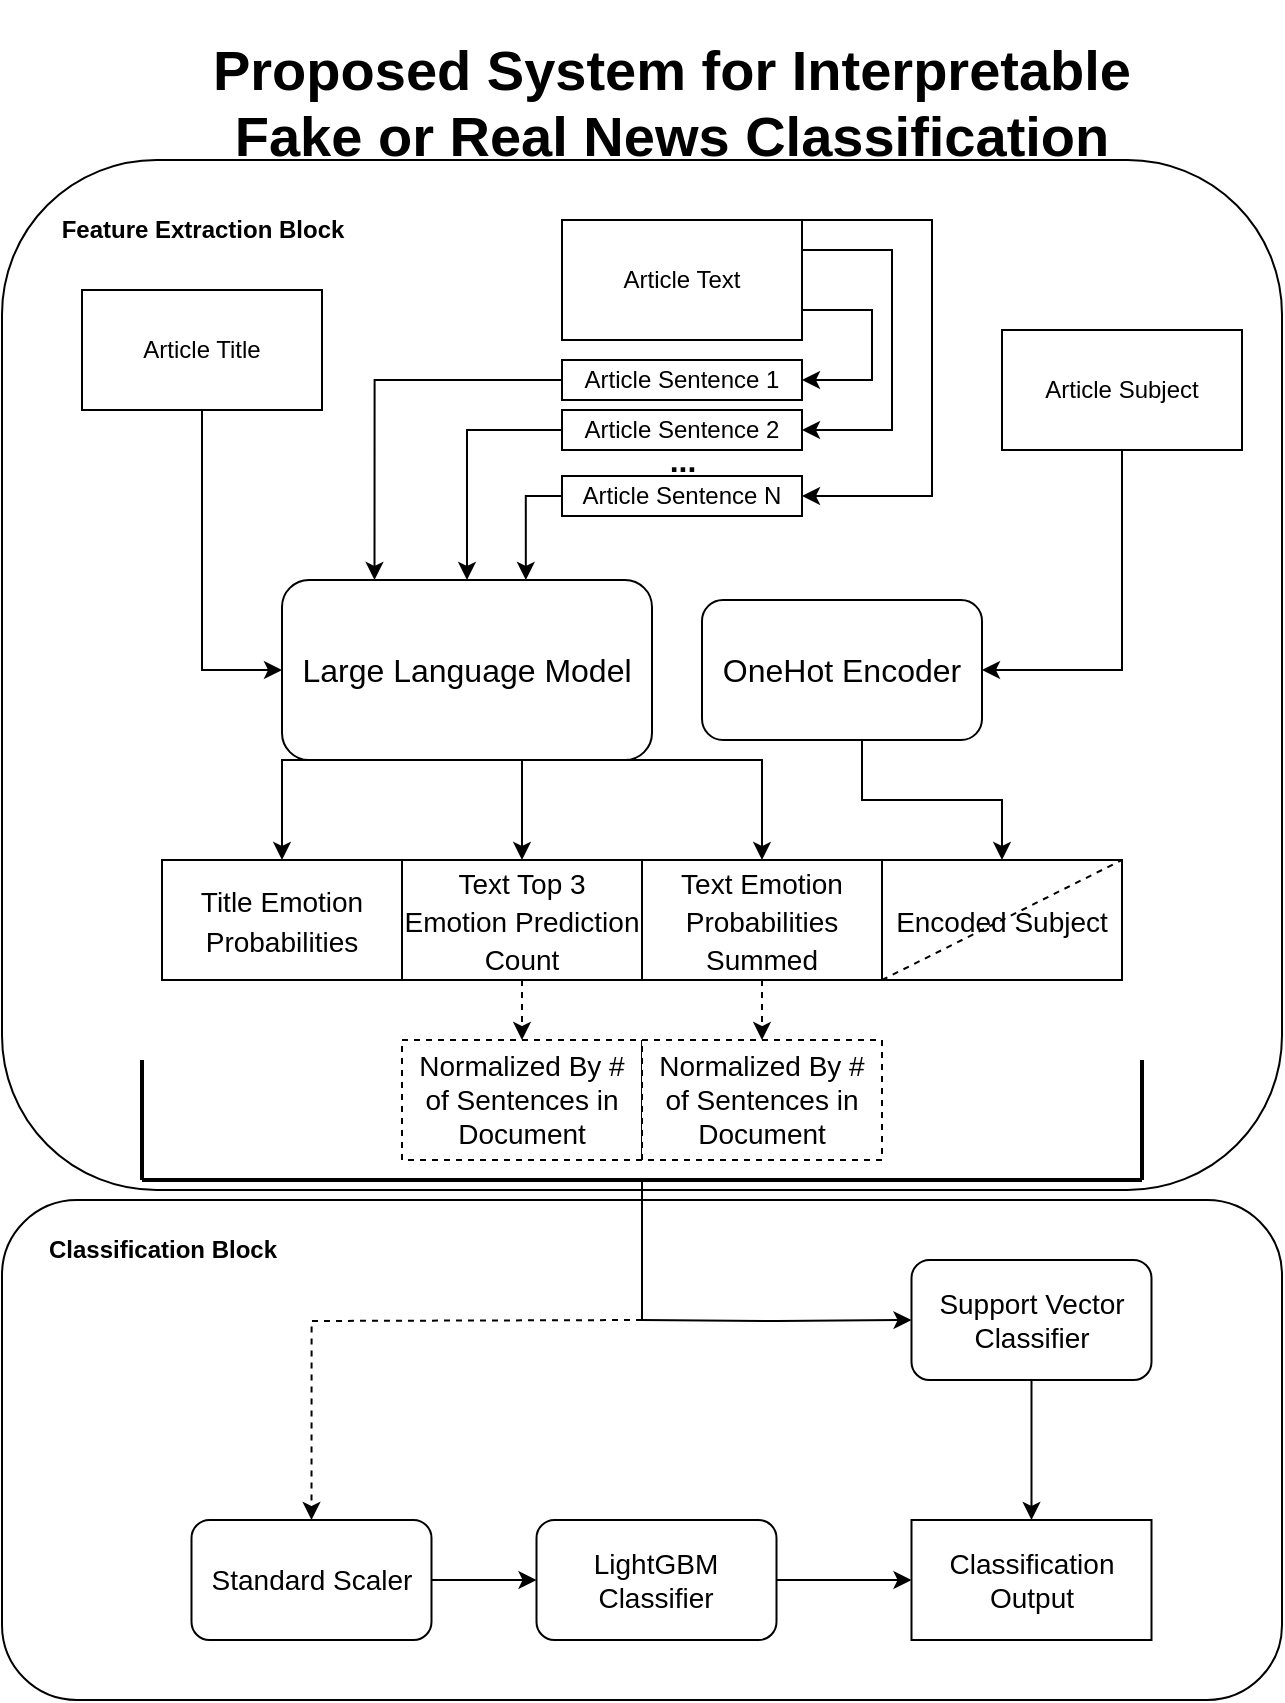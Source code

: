 <mxfile version="20.2.3" type="device"><diagram id="6BBlHYvzgfloFiPtOrrG" name="Page-1"><mxGraphModel dx="1422" dy="2046" grid="1" gridSize="10" guides="1" tooltips="1" connect="1" arrows="1" fold="1" page="1" pageScale="1" pageWidth="850" pageHeight="1100" math="0" shadow="0"><root><mxCell id="0"/><mxCell id="1" parent="0"/><mxCell id="5zwApeU7s-5aV4fZwBgi-12" style="edgeStyle=orthogonalEdgeStyle;rounded=0;orthogonalLoop=1;jettySize=auto;html=1;exitX=0.5;exitY=1;exitDx=0;exitDy=0;entryX=0;entryY=0.5;entryDx=0;entryDy=0;fontSize=16;" parent="1" source="5zwApeU7s-5aV4fZwBgi-1" target="5zwApeU7s-5aV4fZwBgi-11" edge="1"><mxGeometry relative="1" as="geometry"/></mxCell><mxCell id="5zwApeU7s-5aV4fZwBgi-1" value="Article Title" style="rounded=0;whiteSpace=wrap;html=1;" parent="1" vertex="1"><mxGeometry x="130" y="135" width="120" height="60" as="geometry"/></mxCell><mxCell id="5zwApeU7s-5aV4fZwBgi-8" style="edgeStyle=orthogonalEdgeStyle;rounded=0;orthogonalLoop=1;jettySize=auto;html=1;exitX=1;exitY=0;exitDx=0;exitDy=0;entryX=1;entryY=0.5;entryDx=0;entryDy=0;fontSize=16;" parent="1" source="5zwApeU7s-5aV4fZwBgi-2" target="5zwApeU7s-5aV4fZwBgi-6" edge="1"><mxGeometry relative="1" as="geometry"><Array as="points"><mxPoint x="555" y="100"/><mxPoint x="555" y="238"/></Array></mxGeometry></mxCell><mxCell id="5zwApeU7s-5aV4fZwBgi-9" style="edgeStyle=orthogonalEdgeStyle;rounded=0;orthogonalLoop=1;jettySize=auto;html=1;exitX=1;exitY=0.25;exitDx=0;exitDy=0;entryX=1;entryY=0.5;entryDx=0;entryDy=0;fontSize=16;" parent="1" source="5zwApeU7s-5aV4fZwBgi-2" target="5zwApeU7s-5aV4fZwBgi-4" edge="1"><mxGeometry relative="1" as="geometry"><Array as="points"><mxPoint x="535" y="115"/><mxPoint x="535" y="205"/></Array></mxGeometry></mxCell><mxCell id="5zwApeU7s-5aV4fZwBgi-10" style="edgeStyle=orthogonalEdgeStyle;rounded=0;orthogonalLoop=1;jettySize=auto;html=1;exitX=1;exitY=0.75;exitDx=0;exitDy=0;entryX=1;entryY=0.5;entryDx=0;entryDy=0;fontSize=16;" parent="1" source="5zwApeU7s-5aV4fZwBgi-2" target="5zwApeU7s-5aV4fZwBgi-3" edge="1"><mxGeometry relative="1" as="geometry"><Array as="points"><mxPoint x="525" y="145"/><mxPoint x="525" y="180"/></Array></mxGeometry></mxCell><mxCell id="5zwApeU7s-5aV4fZwBgi-2" value="&lt;div&gt;Article Text&lt;/div&gt;" style="rounded=0;whiteSpace=wrap;html=1;" parent="1" vertex="1"><mxGeometry x="370" y="100" width="120" height="60" as="geometry"/></mxCell><mxCell id="5zwApeU7s-5aV4fZwBgi-13" style="edgeStyle=orthogonalEdgeStyle;rounded=0;orthogonalLoop=1;jettySize=auto;html=1;exitX=0;exitY=0.5;exitDx=0;exitDy=0;entryX=0.25;entryY=0;entryDx=0;entryDy=0;fontSize=16;" parent="1" source="5zwApeU7s-5aV4fZwBgi-3" target="5zwApeU7s-5aV4fZwBgi-11" edge="1"><mxGeometry relative="1" as="geometry"/></mxCell><mxCell id="5zwApeU7s-5aV4fZwBgi-3" value="Article Sentence 1" style="rounded=0;whiteSpace=wrap;html=1;" parent="1" vertex="1"><mxGeometry x="370" y="170" width="120" height="20" as="geometry"/></mxCell><mxCell id="5zwApeU7s-5aV4fZwBgi-14" style="edgeStyle=orthogonalEdgeStyle;rounded=0;orthogonalLoop=1;jettySize=auto;html=1;exitX=0;exitY=0.5;exitDx=0;exitDy=0;entryX=0.5;entryY=0;entryDx=0;entryDy=0;fontSize=16;" parent="1" source="5zwApeU7s-5aV4fZwBgi-4" target="5zwApeU7s-5aV4fZwBgi-11" edge="1"><mxGeometry relative="1" as="geometry"/></mxCell><mxCell id="5zwApeU7s-5aV4fZwBgi-4" value="Article Sentence 2" style="rounded=0;whiteSpace=wrap;html=1;" parent="1" vertex="1"><mxGeometry x="370" y="195" width="120" height="20" as="geometry"/></mxCell><mxCell id="5zwApeU7s-5aV4fZwBgi-5" value="&lt;font style=&quot;font-size: 16px;&quot;&gt;&lt;b&gt;...&lt;/b&gt;&lt;/font&gt;" style="text;html=1;align=center;verticalAlign=middle;resizable=0;points=[];autosize=1;strokeColor=none;fillColor=none;" parent="1" vertex="1"><mxGeometry x="410" y="205" width="40" height="30" as="geometry"/></mxCell><mxCell id="5zwApeU7s-5aV4fZwBgi-46" style="edgeStyle=orthogonalEdgeStyle;rounded=0;orthogonalLoop=1;jettySize=auto;html=1;exitX=0;exitY=0.5;exitDx=0;exitDy=0;entryX=0.659;entryY=0;entryDx=0;entryDy=0;entryPerimeter=0;fontSize=14;" parent="1" source="5zwApeU7s-5aV4fZwBgi-6" target="5zwApeU7s-5aV4fZwBgi-11" edge="1"><mxGeometry relative="1" as="geometry"><Array as="points"><mxPoint x="352" y="238"/></Array></mxGeometry></mxCell><mxCell id="5zwApeU7s-5aV4fZwBgi-6" value="Article Sentence N" style="rounded=0;whiteSpace=wrap;html=1;" parent="1" vertex="1"><mxGeometry x="370" y="228" width="120" height="20" as="geometry"/></mxCell><mxCell id="5zwApeU7s-5aV4fZwBgi-19" style="edgeStyle=orthogonalEdgeStyle;rounded=0;orthogonalLoop=1;jettySize=auto;html=1;exitX=0.5;exitY=1;exitDx=0;exitDy=0;entryX=0.5;entryY=0;entryDx=0;entryDy=0;fontSize=16;" parent="1" source="5zwApeU7s-5aV4fZwBgi-11" target="5zwApeU7s-5aV4fZwBgi-18" edge="1"><mxGeometry relative="1" as="geometry"><Array as="points"><mxPoint x="350" y="370"/></Array></mxGeometry></mxCell><mxCell id="5zwApeU7s-5aV4fZwBgi-21" style="edgeStyle=orthogonalEdgeStyle;rounded=0;orthogonalLoop=1;jettySize=auto;html=1;exitX=0.25;exitY=1;exitDx=0;exitDy=0;entryX=0.5;entryY=0;entryDx=0;entryDy=0;fontSize=16;" parent="1" source="5zwApeU7s-5aV4fZwBgi-11" target="5zwApeU7s-5aV4fZwBgi-16" edge="1"><mxGeometry relative="1" as="geometry"><Array as="points"><mxPoint x="230" y="370"/></Array></mxGeometry></mxCell><mxCell id="5zwApeU7s-5aV4fZwBgi-23" style="edgeStyle=orthogonalEdgeStyle;rounded=0;orthogonalLoop=1;jettySize=auto;html=1;exitX=0.75;exitY=1;exitDx=0;exitDy=0;entryX=0.5;entryY=0;entryDx=0;entryDy=0;fontSize=16;" parent="1" source="5zwApeU7s-5aV4fZwBgi-11" target="5zwApeU7s-5aV4fZwBgi-20" edge="1"><mxGeometry relative="1" as="geometry"><Array as="points"><mxPoint x="470" y="370"/></Array></mxGeometry></mxCell><mxCell id="5zwApeU7s-5aV4fZwBgi-11" value="Large Language Model" style="rounded=1;whiteSpace=wrap;html=1;fontSize=16;" parent="1" vertex="1"><mxGeometry x="230" y="280" width="185" height="90" as="geometry"/></mxCell><mxCell id="5zwApeU7s-5aV4fZwBgi-16" value="&lt;font style=&quot;font-size: 14px;&quot;&gt;Title Emotion Probabilities&lt;/font&gt;" style="rounded=0;whiteSpace=wrap;html=1;fontSize=16;" parent="1" vertex="1"><mxGeometry x="170" y="420" width="120" height="60" as="geometry"/></mxCell><mxCell id="5zwApeU7s-5aV4fZwBgi-42" style="edgeStyle=orthogonalEdgeStyle;rounded=0;orthogonalLoop=1;jettySize=auto;html=1;exitX=0.5;exitY=1;exitDx=0;exitDy=0;entryX=0.5;entryY=0;entryDx=0;entryDy=0;fontSize=14;dashed=1;" parent="1" source="5zwApeU7s-5aV4fZwBgi-18" target="5zwApeU7s-5aV4fZwBgi-35" edge="1"><mxGeometry relative="1" as="geometry"/></mxCell><mxCell id="5zwApeU7s-5aV4fZwBgi-18" value="&lt;font style=&quot;font-size: 14px;&quot;&gt;Text Top 3 Emotion Prediction Count &lt;br&gt;&lt;/font&gt;" style="rounded=0;whiteSpace=wrap;html=1;fontSize=16;" parent="1" vertex="1"><mxGeometry x="290" y="420" width="120" height="60" as="geometry"/></mxCell><mxCell id="5zwApeU7s-5aV4fZwBgi-43" style="edgeStyle=orthogonalEdgeStyle;rounded=0;orthogonalLoop=1;jettySize=auto;html=1;exitX=0.5;exitY=1;exitDx=0;exitDy=0;entryX=0.5;entryY=0;entryDx=0;entryDy=0;fontSize=14;dashed=1;" parent="1" source="5zwApeU7s-5aV4fZwBgi-20" target="5zwApeU7s-5aV4fZwBgi-36" edge="1"><mxGeometry relative="1" as="geometry"/></mxCell><mxCell id="5zwApeU7s-5aV4fZwBgi-20" value="&lt;font style=&quot;font-size: 14px;&quot;&gt;Text Emotion Probabilities Summed&lt;br&gt;&lt;/font&gt;" style="rounded=0;whiteSpace=wrap;html=1;fontSize=16;" parent="1" vertex="1"><mxGeometry x="410" y="420" width="120" height="60" as="geometry"/></mxCell><mxCell id="5zwApeU7s-5aV4fZwBgi-22" value="&lt;font style=&quot;font-size: 14px;&quot;&gt;Encoded Subject&lt;/font&gt;" style="rounded=0;whiteSpace=wrap;html=1;fontSize=16;" parent="1" vertex="1"><mxGeometry x="530" y="420" width="120" height="60" as="geometry"/></mxCell><mxCell id="5zwApeU7s-5aV4fZwBgi-27" style="edgeStyle=orthogonalEdgeStyle;rounded=0;orthogonalLoop=1;jettySize=auto;html=1;exitX=0.5;exitY=1;exitDx=0;exitDy=0;entryX=1;entryY=0.5;entryDx=0;entryDy=0;fontSize=16;" parent="1" source="5zwApeU7s-5aV4fZwBgi-24" target="5zwApeU7s-5aV4fZwBgi-25" edge="1"><mxGeometry relative="1" as="geometry"/></mxCell><mxCell id="5zwApeU7s-5aV4fZwBgi-24" value="Article Subject" style="rounded=0;whiteSpace=wrap;html=1;" parent="1" vertex="1"><mxGeometry x="590" y="155" width="120" height="60" as="geometry"/></mxCell><mxCell id="5zwApeU7s-5aV4fZwBgi-26" style="edgeStyle=orthogonalEdgeStyle;rounded=0;orthogonalLoop=1;jettySize=auto;html=1;exitX=0.5;exitY=1;exitDx=0;exitDy=0;entryX=0.5;entryY=0;entryDx=0;entryDy=0;fontSize=16;" parent="1" source="5zwApeU7s-5aV4fZwBgi-25" target="5zwApeU7s-5aV4fZwBgi-22" edge="1"><mxGeometry relative="1" as="geometry"><Array as="points"><mxPoint x="520" y="390"/><mxPoint x="590" y="390"/></Array></mxGeometry></mxCell><mxCell id="5zwApeU7s-5aV4fZwBgi-25" value="OneHot Encoder" style="rounded=1;whiteSpace=wrap;html=1;fontSize=16;" parent="1" vertex="1"><mxGeometry x="440" y="290" width="140" height="70" as="geometry"/></mxCell><mxCell id="5zwApeU7s-5aV4fZwBgi-30" style="edgeStyle=orthogonalEdgeStyle;rounded=0;orthogonalLoop=1;jettySize=auto;html=1;exitX=1;exitY=0.5;exitDx=0;exitDy=0;entryX=0;entryY=0.5;entryDx=0;entryDy=0;fontSize=14;" parent="1" source="5zwApeU7s-5aV4fZwBgi-28" target="5zwApeU7s-5aV4fZwBgi-29" edge="1"><mxGeometry relative="1" as="geometry"/></mxCell><mxCell id="5zwApeU7s-5aV4fZwBgi-28" value="Standard Scaler" style="rounded=1;whiteSpace=wrap;html=1;fontSize=14;" parent="1" vertex="1"><mxGeometry x="184.75" y="750" width="120" height="60" as="geometry"/></mxCell><mxCell id="5zwApeU7s-5aV4fZwBgi-32" style="edgeStyle=orthogonalEdgeStyle;rounded=0;orthogonalLoop=1;jettySize=auto;html=1;exitX=1;exitY=0.5;exitDx=0;exitDy=0;entryX=0;entryY=0.5;entryDx=0;entryDy=0;fontSize=14;" parent="1" source="5zwApeU7s-5aV4fZwBgi-29" target="5zwApeU7s-5aV4fZwBgi-31" edge="1"><mxGeometry relative="1" as="geometry"/></mxCell><mxCell id="5zwApeU7s-5aV4fZwBgi-29" value="LightGBM Classifier" style="rounded=1;whiteSpace=wrap;html=1;fontSize=14;" parent="1" vertex="1"><mxGeometry x="357.25" y="750" width="120" height="60" as="geometry"/></mxCell><mxCell id="5zwApeU7s-5aV4fZwBgi-31" value="Classification Output" style="rounded=0;whiteSpace=wrap;html=1;fontSize=14;" parent="1" vertex="1"><mxGeometry x="544.75" y="750" width="120" height="60" as="geometry"/></mxCell><mxCell id="5zwApeU7s-5aV4fZwBgi-34" value="" style="endArrow=none;dashed=1;html=1;rounded=0;fontSize=14;entryX=1;entryY=0;entryDx=0;entryDy=0;" parent="1" target="5zwApeU7s-5aV4fZwBgi-22" edge="1"><mxGeometry width="50" height="50" relative="1" as="geometry"><mxPoint x="530" y="480" as="sourcePoint"/><mxPoint x="580" y="430" as="targetPoint"/></mxGeometry></mxCell><mxCell id="5zwApeU7s-5aV4fZwBgi-35" value="Normalized By # of Sentences in Document" style="rounded=0;whiteSpace=wrap;html=1;fontSize=14;dashed=1;" parent="1" vertex="1"><mxGeometry x="290" y="510" width="120" height="60" as="geometry"/></mxCell><mxCell id="5zwApeU7s-5aV4fZwBgi-36" value="Normalized By # of Sentences in Document" style="rounded=0;whiteSpace=wrap;html=1;fontSize=14;dashed=1;" parent="1" vertex="1"><mxGeometry x="410" y="510" width="120" height="60" as="geometry"/></mxCell><mxCell id="5zwApeU7s-5aV4fZwBgi-38" value="" style="endArrow=none;html=1;rounded=0;fontSize=14;strokeWidth=2;" parent="1" edge="1"><mxGeometry width="50" height="50" relative="1" as="geometry"><mxPoint x="160" y="580" as="sourcePoint"/><mxPoint x="660" y="580" as="targetPoint"/></mxGeometry></mxCell><mxCell id="5zwApeU7s-5aV4fZwBgi-39" value="" style="endArrow=none;html=1;rounded=0;fontSize=14;strokeWidth=2;" parent="1" edge="1"><mxGeometry width="50" height="50" relative="1" as="geometry"><mxPoint x="660" y="580" as="sourcePoint"/><mxPoint x="660" y="520" as="targetPoint"/></mxGeometry></mxCell><mxCell id="5zwApeU7s-5aV4fZwBgi-40" value="" style="endArrow=none;html=1;rounded=0;fontSize=14;strokeWidth=2;" parent="1" edge="1"><mxGeometry width="50" height="50" relative="1" as="geometry"><mxPoint x="160" y="580" as="sourcePoint"/><mxPoint x="160" y="520" as="targetPoint"/></mxGeometry></mxCell><mxCell id="5zwApeU7s-5aV4fZwBgi-45" value="&lt;h1 align=&quot;center&quot;&gt;Proposed System for Interpretable Fake or Real News Classification&lt;br&gt;&lt;/h1&gt;" style="text;html=1;strokeColor=none;fillColor=none;spacing=5;spacingTop=-20;whiteSpace=wrap;overflow=hidden;rounded=0;dashed=1;fontSize=14;align=center;" parent="1" vertex="1"><mxGeometry x="166" width="517.5" height="120" as="geometry"/></mxCell><mxCell id="5zwApeU7s-5aV4fZwBgi-53" style="edgeStyle=orthogonalEdgeStyle;rounded=0;orthogonalLoop=1;jettySize=auto;html=1;entryX=0;entryY=0.5;entryDx=0;entryDy=0;fontSize=14;strokeWidth=1;" parent="1" target="5zwApeU7s-5aV4fZwBgi-52" edge="1"><mxGeometry relative="1" as="geometry"><mxPoint x="410" y="650" as="sourcePoint"/></mxGeometry></mxCell><mxCell id="5zwApeU7s-5aV4fZwBgi-55" style="edgeStyle=orthogonalEdgeStyle;rounded=0;orthogonalLoop=1;jettySize=auto;html=1;entryX=0.5;entryY=0;entryDx=0;entryDy=0;fontSize=14;strokeWidth=1;dashed=1;" parent="1" target="5zwApeU7s-5aV4fZwBgi-28" edge="1"><mxGeometry relative="1" as="geometry"><mxPoint x="410" y="650" as="sourcePoint"/></mxGeometry></mxCell><mxCell id="5zwApeU7s-5aV4fZwBgi-51" style="edgeStyle=orthogonalEdgeStyle;rounded=0;orthogonalLoop=1;jettySize=auto;html=1;fontSize=14;endArrow=none;endFill=0;" parent="1" edge="1"><mxGeometry relative="1" as="geometry"><mxPoint x="410" y="580" as="sourcePoint"/><mxPoint x="410" y="650" as="targetPoint"/><Array as="points"><mxPoint x="410" y="630"/><mxPoint x="410" y="630"/></Array></mxGeometry></mxCell><mxCell id="5zwApeU7s-5aV4fZwBgi-54" style="edgeStyle=orthogonalEdgeStyle;rounded=0;orthogonalLoop=1;jettySize=auto;html=1;exitX=0.5;exitY=1;exitDx=0;exitDy=0;entryX=0.5;entryY=0;entryDx=0;entryDy=0;fontSize=14;strokeWidth=1;" parent="1" source="5zwApeU7s-5aV4fZwBgi-52" target="5zwApeU7s-5aV4fZwBgi-31" edge="1"><mxGeometry relative="1" as="geometry"/></mxCell><mxCell id="5zwApeU7s-5aV4fZwBgi-52" value="Support Vector Classifier" style="rounded=1;whiteSpace=wrap;html=1;fontSize=14;" parent="1" vertex="1"><mxGeometry x="544.75" y="620" width="120" height="60" as="geometry"/></mxCell><mxCell id="0Fq7J7fKOIHAKET0l7Sr-2" value="" style="rounded=1;whiteSpace=wrap;html=1;fillColor=none;" vertex="1" parent="1"><mxGeometry x="90" y="70" width="640" height="515" as="geometry"/></mxCell><mxCell id="0Fq7J7fKOIHAKET0l7Sr-3" value="&lt;b&gt;Feature Extraction Block&lt;/b&gt;" style="text;html=1;align=center;verticalAlign=middle;resizable=0;points=[];autosize=1;strokeColor=none;fillColor=none;" vertex="1" parent="1"><mxGeometry x="110" y="90" width="160" height="30" as="geometry"/></mxCell><mxCell id="0Fq7J7fKOIHAKET0l7Sr-5" value="" style="rounded=1;whiteSpace=wrap;html=1;fillColor=none;" vertex="1" parent="1"><mxGeometry x="90" y="590" width="640" height="250" as="geometry"/></mxCell><mxCell id="0Fq7J7fKOIHAKET0l7Sr-4" value="&lt;b&gt;Classification Block&lt;br&gt;&lt;/b&gt;" style="text;html=1;align=center;verticalAlign=middle;resizable=0;points=[];autosize=1;strokeColor=none;fillColor=none;" vertex="1" parent="1"><mxGeometry x="100" y="600" width="140" height="30" as="geometry"/></mxCell></root></mxGraphModel></diagram></mxfile>